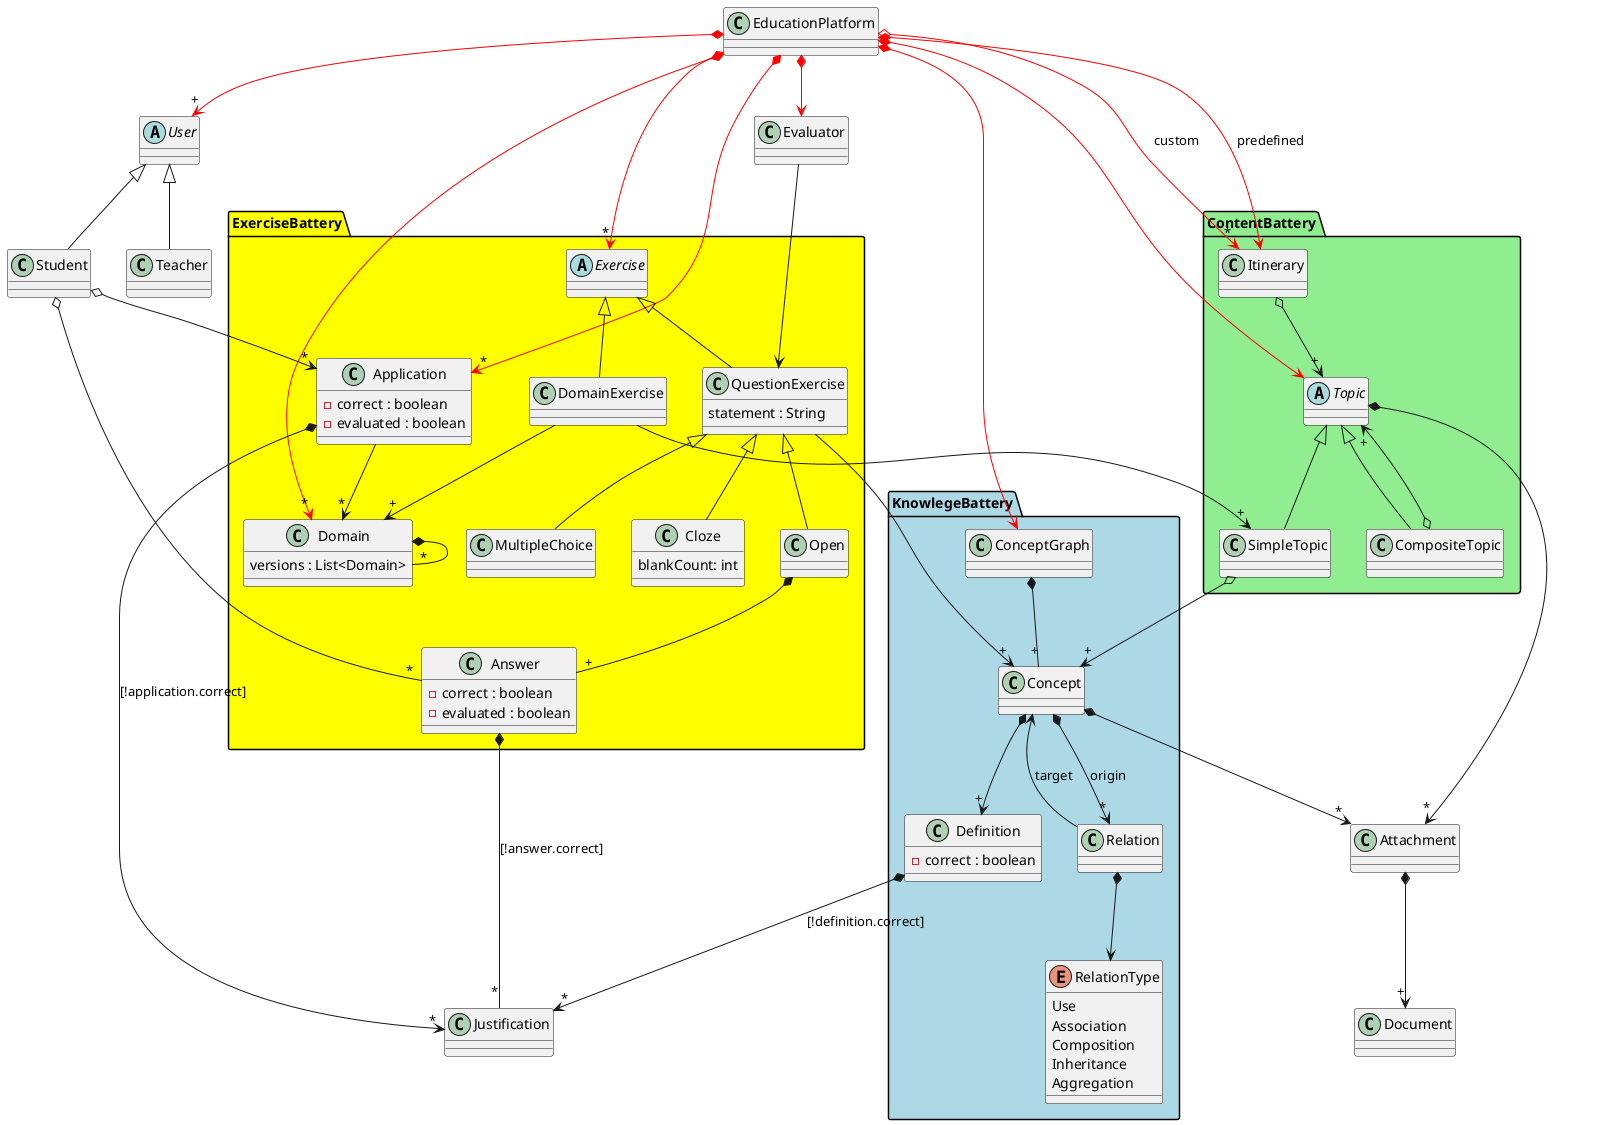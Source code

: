 @startuml EducationPlatformDomain

EducationPlatform *-[#red]-> "+" User
EducationPlatform *-[#red]-> ContentBattery.Topic
EducationPlatform *-[#red]-> ContentBattery.Itinerary : predefined
EducationPlatform o-[#red]-> "*" ContentBattery.Itinerary : custom
EducationPlatform *-[#red]-> Evaluator
EducationPlatform *-[#red]-> "*" ExerciseBattery.Exercise
EducationPlatform *-[#red]-> "*" ExerciseBattery.Domain
EducationPlatform *-[#red]-> "*" ExerciseBattery.Application
EducationPlatform *-[#red]-> KnowlegeBattery.ConceptGraph

abstract User{
}

User <|-- Teacher
User <|-- Student

class Teacher{
}

class Student{
}
Student o--> "*" ExerciseBattery.Application

class Evaluator{
}
Evaluator --> ExerciseBattery.QuestionExercise


class Document{}

class Attachment{
}
Attachment *--> "+" Document

class Justification {
}

package ContentBattery #lightgreen{

    class Itinerary {
    }
    Itinerary o--> "+" ContentBattery.Topic

    abstract Topic{
    }
    Topic <|-- CompositeTopic
    Topic <|-- SimpleTopic
    Topic *--> "*" Attachment


    class SimpleTopic{
    }
    SimpleTopic o--> "+" KnowlegeBattery.Concept

    class CompositeTopic{
    }
    CompositeTopic o--> "+" Topic
}

package KnowlegeBattery #lightblue{

    class ConceptGraph{
    }

    ConceptGraph *-- "+" KnowlegeBattery.Concept

    class Concept{
    }
    Concept *-down-> "+" Definition
    Concept *-down-> "*" Relation : origin
    Concept *-down-> "*" Attachment

    class Definition {
        - correct : boolean
    }
    Definition *--> "*" Justification:[!definition.correct]

    class Relation {
    }
    Relation --> Concept : target
    Relation *-down-> RelationType

    enum RelationType {
        Use
        Association
        Composition
        Inheritance
        Aggregation
    }

}



package ExerciseBattery #yellow{

    abstract Exercise {
    }
    Exercise <|-- ExerciseBattery.QuestionExercise
    Exercise <|-- DomainExercise

    class DomainExercise{

    }
    DomainExercise --> "+" Domain
    DomainExercise --> "+" SimpleTopic

    class Domain{
        versions : List<Domain>
    }
    Domain *-- "*" Domain
    ExerciseBattery.Application --> "*" Domain
    class QuestionExercise{
        statement : String
    }
    QuestionExercise <|-- MultipleChoice
    QuestionExercise <|-- Cloze
    QuestionExercise <|-- Open
    QuestionExercise --> "+" Concept
    Open *-down- "+" Answer
    Student o-- "*" Answer

    class Answer{
        - correct : boolean
        - evaluated : boolean
    }
    Answer *-- "*" Justification : [!answer.correct]

    class Cloze{
        blankCount: int
    }

    class MultipleChoice{
    }

    class Application{
        - correct : boolean
        - evaluated : boolean
    }
    Application *--> "*" Justification:[!application.correct]
}
@enduml